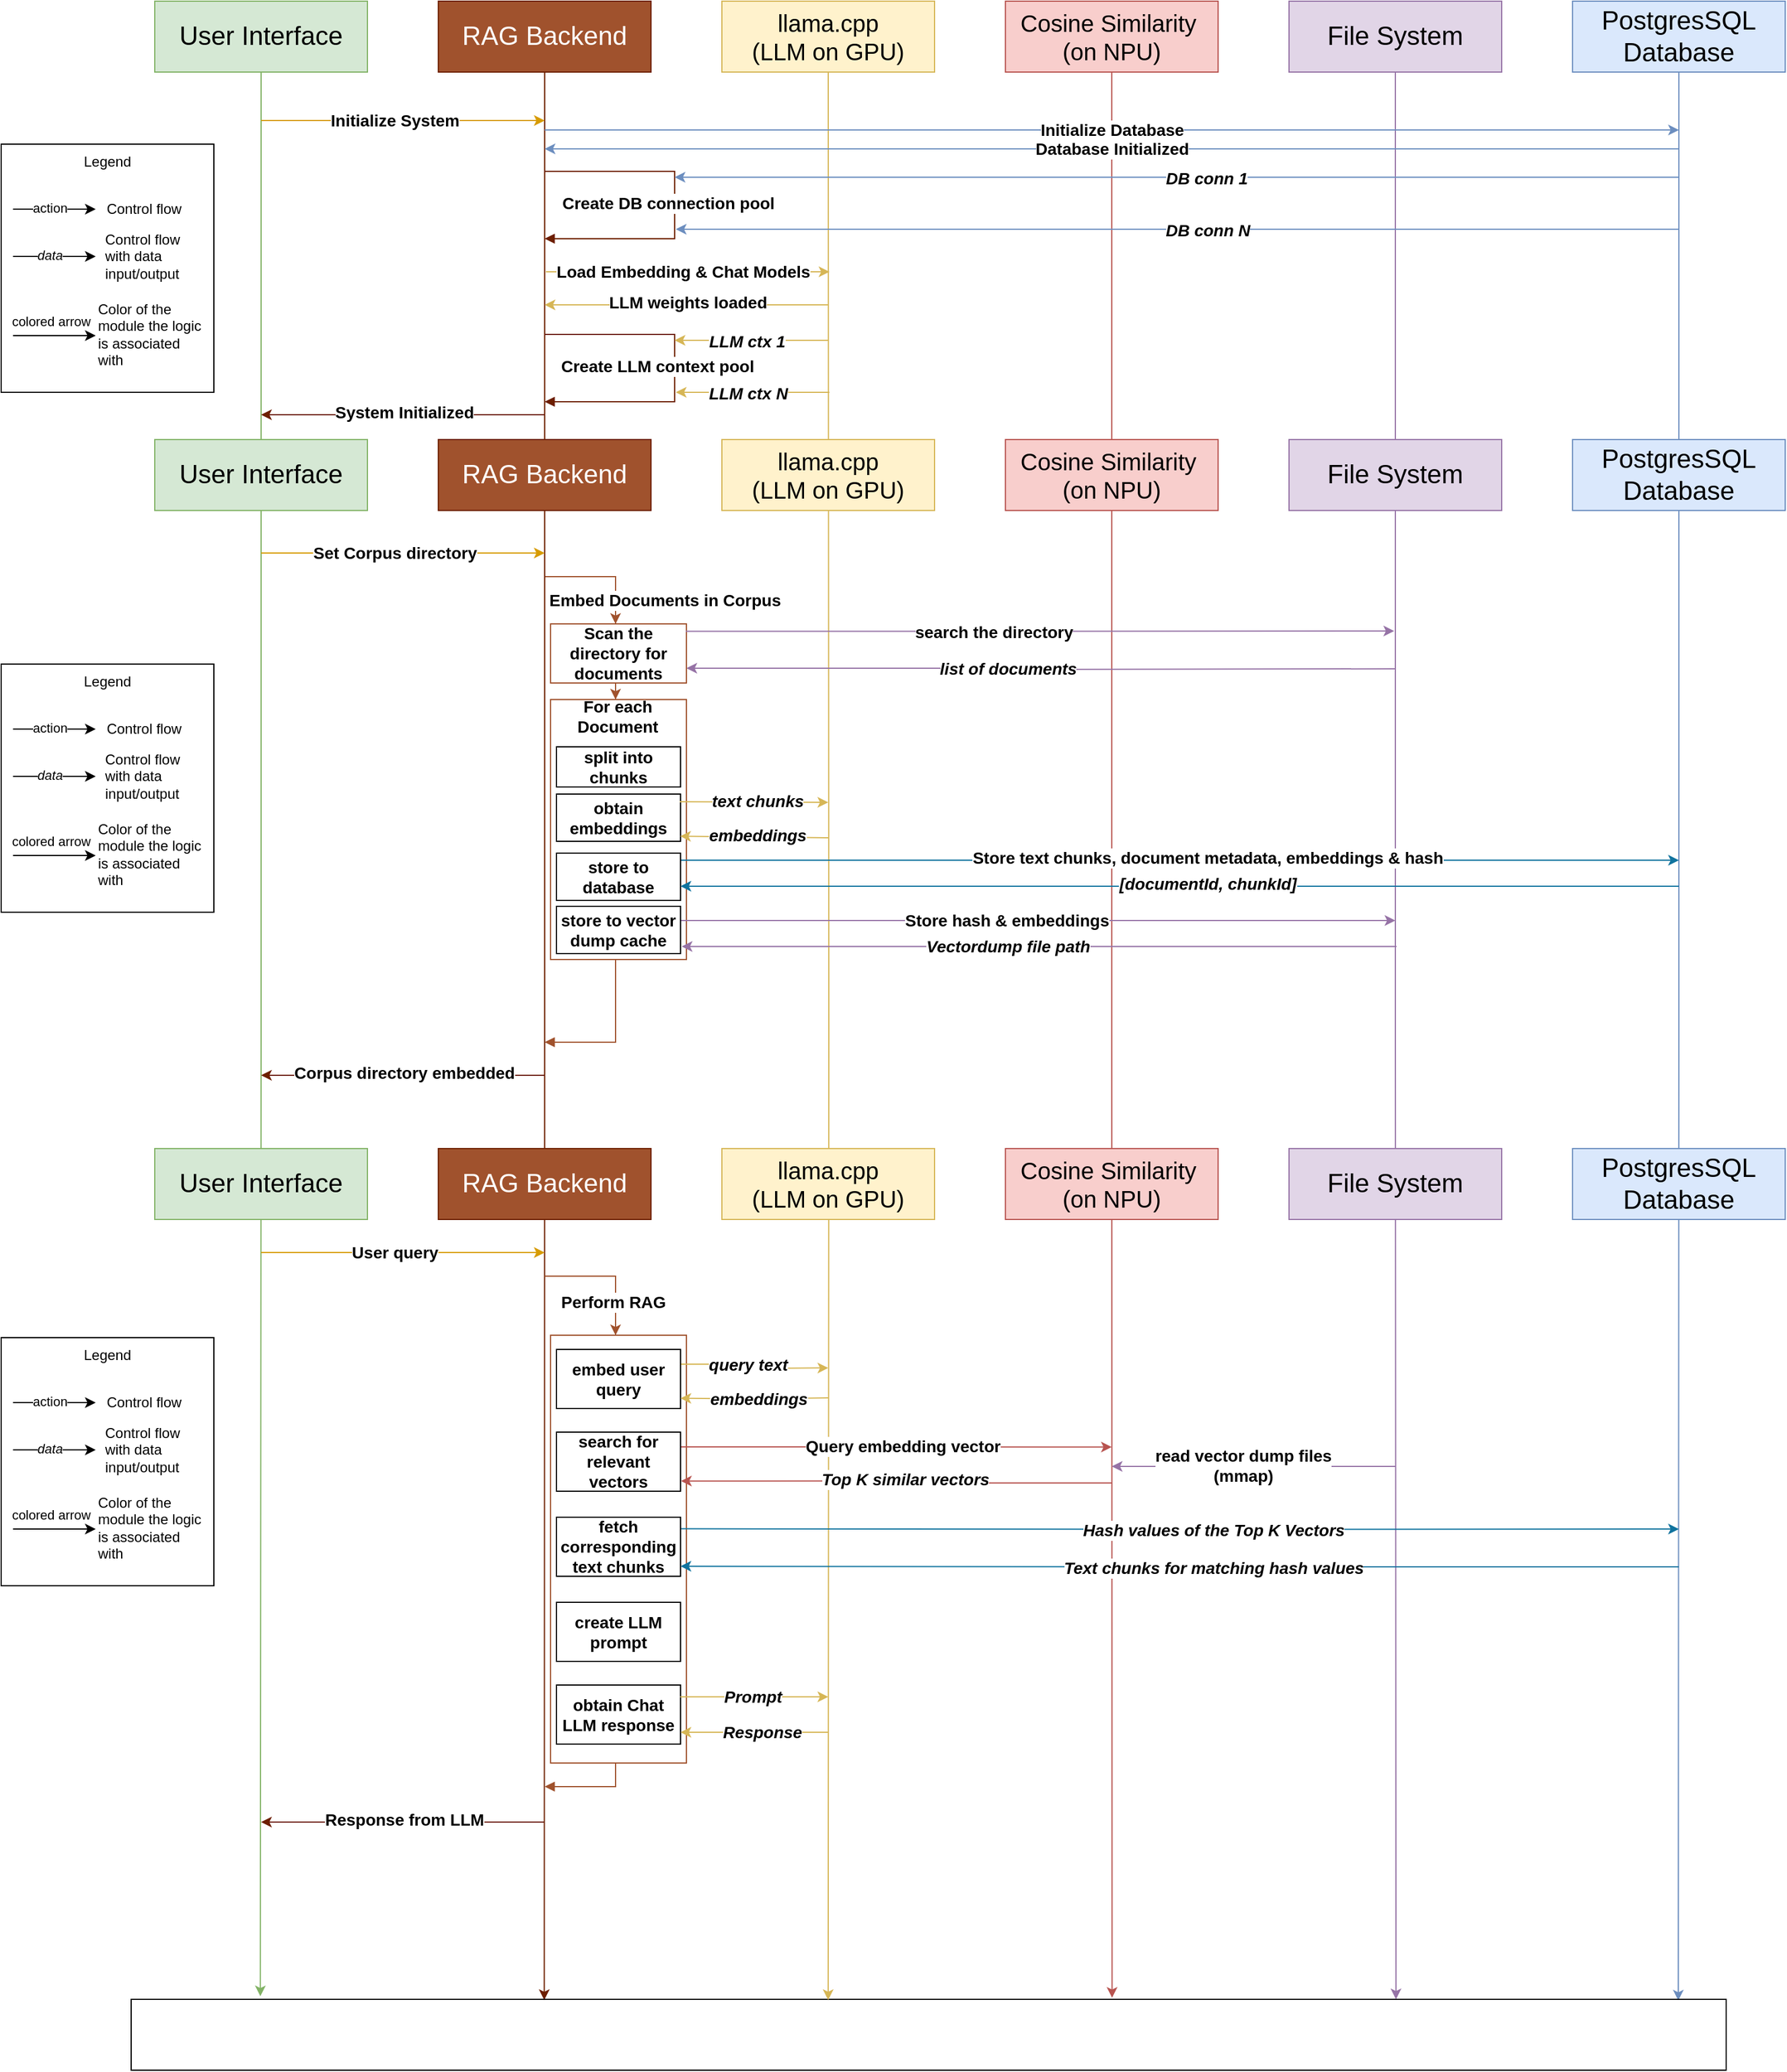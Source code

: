 <mxfile version="22.1.2" type="device">
  <diagram name="Page-1" id="5f0bae14-7c28-e335-631c-24af17079c00">
    <mxGraphModel dx="2054" dy="1549" grid="1" gridSize="10" guides="1" tooltips="1" connect="1" arrows="1" fold="1" page="1" pageScale="1" pageWidth="1100" pageHeight="850" background="none" math="0" shadow="0">
      <root>
        <mxCell id="0" />
        <mxCell id="1" parent="0" />
        <mxCell id="-BYuLkJd2z2CuZ6bA0mZ-89" value="" style="endArrow=classic;html=1;rounded=0;strokeColor=#A0522D;fontStyle=1;fontSize=14;" parent="1" edge="1">
          <mxGeometry width="50" height="50" relative="1" as="geometry">
            <mxPoint x="170" y="718" as="sourcePoint" />
            <mxPoint x="170" y="768" as="targetPoint" />
          </mxGeometry>
        </mxCell>
        <mxCell id="-BYuLkJd2z2CuZ6bA0mZ-88" value="" style="endArrow=classic;html=1;rounded=0;fillColor=#a0522d;strokeColor=#A0522D;fontStyle=1;fontSize=14;" parent="1" edge="1">
          <mxGeometry width="50" height="50" relative="1" as="geometry">
            <mxPoint x="170" y="126" as="sourcePoint" />
            <mxPoint x="170" y="166" as="targetPoint" />
          </mxGeometry>
        </mxCell>
        <mxCell id="-BYuLkJd2z2CuZ6bA0mZ-78" value="Embed Documents in Corpus" style="html=1;align=left;spacingLeft=2;endArrow=block;rounded=0;edgeStyle=orthogonalEdgeStyle;curved=0;rounded=0;fillColor=#a0522d;strokeColor=#A0522D;fontStyle=1;fontSize=14;" parent="1" edge="1">
          <mxGeometry x="-1" y="-20" relative="1" as="geometry">
            <mxPoint x="110" y="126" as="sourcePoint" />
            <Array as="points">
              <mxPoint x="170" y="126" />
              <mxPoint x="170" y="520" />
              <mxPoint x="110" y="520" />
            </Array>
            <mxPoint x="110" y="520" as="targetPoint" />
            <mxPoint as="offset" />
          </mxGeometry>
        </mxCell>
        <mxCell id="-BYuLkJd2z2CuZ6bA0mZ-58" value="" style="rounded=0;whiteSpace=wrap;html=1;strokeColor=#A0522D;fontStyle=1;fontSize=14;" parent="1" vertex="1">
          <mxGeometry x="115" y="230" width="115" height="220" as="geometry" />
        </mxCell>
        <mxCell id="-BYuLkJd2z2CuZ6bA0mZ-11" style="edgeStyle=orthogonalEdgeStyle;rounded=0;orthogonalLoop=1;jettySize=auto;html=1;exitX=0.5;exitY=1;exitDx=0;exitDy=0;entryX=0.081;entryY=-0.043;entryDx=0;entryDy=0;entryPerimeter=0;fillColor=#d5e8d4;strokeColor=#82b366;" parent="1" source="n4vaRY5eCSg-2q49SCnd-3" target="-BYuLkJd2z2CuZ6bA0mZ-17" edge="1">
          <mxGeometry relative="1" as="geometry">
            <mxPoint x="-130.333" y="350" as="targetPoint" />
          </mxGeometry>
        </mxCell>
        <mxCell id="n4vaRY5eCSg-2q49SCnd-3" value="&lt;font style=&quot;font-size: 22px;&quot;&gt;User Interface&lt;/font&gt;" style="rounded=0;whiteSpace=wrap;html=1;fillColor=#d5e8d4;strokeColor=#82b366;" parent="1" vertex="1">
          <mxGeometry x="-220" y="-361" width="180" height="60" as="geometry" />
        </mxCell>
        <mxCell id="-BYuLkJd2z2CuZ6bA0mZ-12" style="edgeStyle=orthogonalEdgeStyle;rounded=0;orthogonalLoop=1;jettySize=auto;html=1;exitX=0.5;exitY=1;exitDx=0;exitDy=0;entryX=0.259;entryY=0.01;entryDx=0;entryDy=0;entryPerimeter=0;fillColor=#a0522d;strokeColor=#6D1F00;" parent="1" source="n4vaRY5eCSg-2q49SCnd-4" target="-BYuLkJd2z2CuZ6bA0mZ-17" edge="1">
          <mxGeometry relative="1" as="geometry">
            <mxPoint x="109.667" y="330" as="targetPoint" />
          </mxGeometry>
        </mxCell>
        <mxCell id="n4vaRY5eCSg-2q49SCnd-4" value="&lt;font style=&quot;font-size: 22px;&quot;&gt;RAG Backend&lt;/font&gt;" style="rounded=0;whiteSpace=wrap;html=1;fillColor=#a0522d;strokeColor=#6D1F00;fontColor=#ffffff;" parent="1" vertex="1">
          <mxGeometry x="20" y="-361" width="180" height="60" as="geometry" />
        </mxCell>
        <mxCell id="-BYuLkJd2z2CuZ6bA0mZ-14" style="edgeStyle=orthogonalEdgeStyle;rounded=0;orthogonalLoop=1;jettySize=auto;html=1;exitX=0.5;exitY=1;exitDx=0;exitDy=0;fillColor=#f8cecc;strokeColor=#b85450;entryX=0.615;entryY=-0.022;entryDx=0;entryDy=0;entryPerimeter=0;" parent="1" source="n4vaRY5eCSg-2q49SCnd-17" target="-BYuLkJd2z2CuZ6bA0mZ-17" edge="1">
          <mxGeometry relative="1" as="geometry">
            <mxPoint x="590" y="470" as="targetPoint" />
          </mxGeometry>
        </mxCell>
        <mxCell id="n4vaRY5eCSg-2q49SCnd-17" value="&lt;div style=&quot;font-size: 20px;&quot;&gt;&lt;span style=&quot;background-color: initial;&quot;&gt;&lt;font style=&quot;font-size: 20px;&quot;&gt;Cosine Similarity&amp;nbsp;&lt;/font&gt;&lt;/span&gt;&lt;/div&gt;&lt;div style=&quot;font-size: 20px;&quot;&gt;&lt;span style=&quot;background-color: initial;&quot;&gt;&lt;font style=&quot;font-size: 20px;&quot;&gt;(on NPU)&lt;/font&gt;&lt;/span&gt;&lt;br&gt;&lt;/div&gt;" style="rounded=0;whiteSpace=wrap;html=1;container=0;fillColor=#f8cecc;strokeColor=#b85450;" parent="1" vertex="1">
          <mxGeometry x="500" y="-361" width="180" height="60" as="geometry" />
        </mxCell>
        <mxCell id="-BYuLkJd2z2CuZ6bA0mZ-16" style="edgeStyle=orthogonalEdgeStyle;rounded=0;orthogonalLoop=1;jettySize=auto;html=1;exitX=0.5;exitY=1;exitDx=0;exitDy=0;entryX=0.97;entryY=0.017;entryDx=0;entryDy=0;entryPerimeter=0;fillColor=#dae8fc;strokeColor=#6c8ebf;" parent="1" source="n4vaRY5eCSg-2q49SCnd-27" target="-BYuLkJd2z2CuZ6bA0mZ-17" edge="1">
          <mxGeometry relative="1" as="geometry">
            <mxPoint x="1069.667" y="430" as="targetPoint" />
          </mxGeometry>
        </mxCell>
        <mxCell id="n4vaRY5eCSg-2q49SCnd-27" value="&lt;div style=&quot;font-size: 22px;&quot;&gt;&lt;font style=&quot;font-size: 22px;&quot;&gt;PostgresSQL&lt;/font&gt;&lt;/div&gt;&lt;div style=&quot;font-size: 22px;&quot;&gt;&lt;font style=&quot;font-size: 22px;&quot;&gt;Database&lt;/font&gt;&lt;/div&gt;" style="rounded=0;whiteSpace=wrap;html=1;container=0;fillColor=#dae8fc;strokeColor=#6c8ebf;" parent="1" vertex="1">
          <mxGeometry x="980" y="-361" width="180" height="60" as="geometry" />
        </mxCell>
        <mxCell id="-BYuLkJd2z2CuZ6bA0mZ-15" style="edgeStyle=orthogonalEdgeStyle;rounded=0;orthogonalLoop=1;jettySize=auto;html=1;exitX=0.5;exitY=1;exitDx=0;exitDy=0;entryX=0.793;entryY=0;entryDx=0;entryDy=0;entryPerimeter=0;fillColor=#e1d5e7;strokeColor=#9673A6;" parent="1" source="n4vaRY5eCSg-2q49SCnd-30" target="-BYuLkJd2z2CuZ6bA0mZ-17" edge="1">
          <mxGeometry relative="1" as="geometry">
            <mxPoint x="830" y="410" as="targetPoint" />
          </mxGeometry>
        </mxCell>
        <mxCell id="n4vaRY5eCSg-2q49SCnd-30" value="&lt;font style=&quot;&quot;&gt;&lt;font style=&quot;font-size: 22px;&quot;&gt;File System&lt;/font&gt;&lt;br&gt;&lt;/font&gt;" style="rounded=0;whiteSpace=wrap;html=1;fillColor=#e1d5e7;strokeColor=#9673a6;" parent="1" vertex="1">
          <mxGeometry x="740" y="-361" width="180" height="60" as="geometry" />
        </mxCell>
        <mxCell id="-BYuLkJd2z2CuZ6bA0mZ-17" value="" style="rounded=0;whiteSpace=wrap;html=1;" parent="1" vertex="1">
          <mxGeometry x="-240" y="1330" width="1350" height="60" as="geometry" />
        </mxCell>
        <mxCell id="-BYuLkJd2z2CuZ6bA0mZ-13" style="edgeStyle=orthogonalEdgeStyle;rounded=0;orthogonalLoop=1;jettySize=auto;html=1;exitX=0.5;exitY=1;exitDx=0;exitDy=0;entryX=0.437;entryY=0.01;entryDx=0;entryDy=0;entryPerimeter=0;fillColor=#fff2cc;strokeColor=#d6b656;" parent="1" target="-BYuLkJd2z2CuZ6bA0mZ-17" edge="1">
          <mxGeometry relative="1" as="geometry">
            <mxPoint x="349.667" y="340" as="targetPoint" />
            <mxPoint x="350" y="-301" as="sourcePoint" />
          </mxGeometry>
        </mxCell>
        <mxCell id="-BYuLkJd2z2CuZ6bA0mZ-18" value="" style="endArrow=classic;html=1;rounded=0;fillColor=#ffe6cc;strokeColor=#d79b00;fontSize=14;fontStyle=1" parent="1" edge="1">
          <mxGeometry width="50" height="50" relative="1" as="geometry">
            <mxPoint x="-130" y="-260" as="sourcePoint" />
            <mxPoint x="110" y="-260" as="targetPoint" />
          </mxGeometry>
        </mxCell>
        <mxCell id="-BYuLkJd2z2CuZ6bA0mZ-19" value="Initialize System" style="edgeLabel;html=1;align=center;verticalAlign=middle;resizable=0;points=[];fontSize=14;fontStyle=1" parent="-BYuLkJd2z2CuZ6bA0mZ-18" vertex="1" connectable="0">
          <mxGeometry x="0.283" relative="1" as="geometry">
            <mxPoint x="-41" as="offset" />
          </mxGeometry>
        </mxCell>
        <mxCell id="-BYuLkJd2z2CuZ6bA0mZ-20" value="" style="endArrow=classic;html=1;rounded=0;fillColor=#dae8fc;strokeColor=#6c8ebf;fontSize=14;fontStyle=1" parent="1" edge="1">
          <mxGeometry width="50" height="50" relative="1" as="geometry">
            <mxPoint x="110" y="-252" as="sourcePoint" />
            <mxPoint x="1070" y="-252" as="targetPoint" />
          </mxGeometry>
        </mxCell>
        <mxCell id="-BYuLkJd2z2CuZ6bA0mZ-21" value="&lt;font style=&quot;font-size: 14px;&quot;&gt;Initialize Database&lt;/font&gt;" style="edgeLabel;html=1;align=center;verticalAlign=middle;resizable=0;points=[];fontColor=#000000;fontSize=14;fontStyle=1" parent="-BYuLkJd2z2CuZ6bA0mZ-20" vertex="1" connectable="0">
          <mxGeometry x="0.283" relative="1" as="geometry">
            <mxPoint x="-136" as="offset" />
          </mxGeometry>
        </mxCell>
        <mxCell id="-BYuLkJd2z2CuZ6bA0mZ-22" value="" style="endArrow=classic;html=1;rounded=0;fillColor=#fff2cc;strokeColor=#d6b656;fontSize=14;fontStyle=1" parent="1" edge="1">
          <mxGeometry width="50" height="50" relative="1" as="geometry">
            <mxPoint x="350" y="-104" as="sourcePoint" />
            <mxPoint x="110" y="-104" as="targetPoint" />
          </mxGeometry>
        </mxCell>
        <mxCell id="-BYuLkJd2z2CuZ6bA0mZ-23" value="LLM weights loaded" style="edgeLabel;html=1;align=center;verticalAlign=middle;resizable=0;points=[];fontSize=14;fontStyle=1" parent="-BYuLkJd2z2CuZ6bA0mZ-22" vertex="1" connectable="0">
          <mxGeometry x="-0.08" y="2" relative="1" as="geometry">
            <mxPoint x="-9" y="-4" as="offset" />
          </mxGeometry>
        </mxCell>
        <mxCell id="-BYuLkJd2z2CuZ6bA0mZ-24" value="" style="endArrow=classic;html=1;rounded=0;fillColor=#fff2cc;strokeColor=#d6b656;fontSize=14;fontStyle=1" parent="1" edge="1">
          <mxGeometry width="50" height="50" relative="1" as="geometry">
            <mxPoint x="111" y="-132" as="sourcePoint" />
            <mxPoint x="351" y="-132" as="targetPoint" />
          </mxGeometry>
        </mxCell>
        <mxCell id="-BYuLkJd2z2CuZ6bA0mZ-25" value="Load Embedding &amp;amp; Chat Models" style="edgeLabel;html=1;align=center;verticalAlign=middle;resizable=0;points=[];fontSize=14;fontStyle=1" parent="-BYuLkJd2z2CuZ6bA0mZ-24" vertex="1" connectable="0">
          <mxGeometry x="0.283" relative="1" as="geometry">
            <mxPoint x="-38" as="offset" />
          </mxGeometry>
        </mxCell>
        <mxCell id="-BYuLkJd2z2CuZ6bA0mZ-26" value="&lt;div style=&quot;font-size: 20px;&quot;&gt;&lt;div&gt;llama.cpp&lt;/div&gt;&lt;div&gt;(LLM on GPU)&lt;/div&gt;&lt;/div&gt;" style="rounded=0;whiteSpace=wrap;html=1;container=0;fillColor=#fff2cc;strokeColor=#d6b656;" parent="1" vertex="1">
          <mxGeometry x="260" y="-361" width="180" height="60" as="geometry" />
        </mxCell>
        <mxCell id="-BYuLkJd2z2CuZ6bA0mZ-31" value="" style="endArrow=classic;html=1;rounded=0;fillColor=#ffe6cc;strokeColor=#d79b00;fontStyle=1;fontSize=14;" parent="1" edge="1">
          <mxGeometry width="50" height="50" relative="1" as="geometry">
            <mxPoint x="-130" y="106" as="sourcePoint" />
            <mxPoint x="110" y="106" as="targetPoint" />
          </mxGeometry>
        </mxCell>
        <mxCell id="-BYuLkJd2z2CuZ6bA0mZ-32" value="Set Corpus directory" style="edgeLabel;html=1;align=center;verticalAlign=middle;resizable=0;points=[];fontStyle=1;fontSize=14;" parent="-BYuLkJd2z2CuZ6bA0mZ-31" vertex="1" connectable="0">
          <mxGeometry x="0.283" relative="1" as="geometry">
            <mxPoint x="-41" as="offset" />
          </mxGeometry>
        </mxCell>
        <mxCell id="-BYuLkJd2z2CuZ6bA0mZ-41" value="Create LLM context pool" style="html=1;align=left;spacingLeft=2;endArrow=block;rounded=0;edgeStyle=orthogonalEdgeStyle;curved=0;rounded=0;fontSize=14;fontStyle=1;fillColor=#a0522d;strokeColor=#6D1F00;" parent="1" edge="1">
          <mxGeometry x="-0.928" y="-27" relative="1" as="geometry">
            <mxPoint x="110" y="-79" as="sourcePoint" />
            <Array as="points">
              <mxPoint x="220" y="-79" />
              <mxPoint x="220" y="-22" />
            </Array>
            <mxPoint x="110" y="-22" as="targetPoint" />
            <mxPoint as="offset" />
          </mxGeometry>
        </mxCell>
        <mxCell id="-BYuLkJd2z2CuZ6bA0mZ-42" value="" style="endArrow=classic;html=1;rounded=0;fillColor=#a0522d;strokeColor=#6D1F00;fontSize=14;fontStyle=1" parent="1" edge="1">
          <mxGeometry width="50" height="50" relative="1" as="geometry">
            <mxPoint x="110" y="-11" as="sourcePoint" />
            <mxPoint x="-130" y="-11" as="targetPoint" />
          </mxGeometry>
        </mxCell>
        <mxCell id="-BYuLkJd2z2CuZ6bA0mZ-43" value="System Initialized" style="edgeLabel;html=1;align=center;verticalAlign=middle;resizable=0;points=[];fontSize=14;fontStyle=1" parent="-BYuLkJd2z2CuZ6bA0mZ-42" vertex="1" connectable="0">
          <mxGeometry x="-0.08" y="2" relative="1" as="geometry">
            <mxPoint x="-9" y="-4" as="offset" />
          </mxGeometry>
        </mxCell>
        <mxCell id="-BYuLkJd2z2CuZ6bA0mZ-65" style="edgeStyle=orthogonalEdgeStyle;rounded=0;orthogonalLoop=1;jettySize=auto;html=1;exitX=1;exitY=0.75;exitDx=0;exitDy=0;startArrow=classic;startFill=1;fillColor=#e1d5e7;strokeColor=#9673A6;endArrow=none;endFill=0;fontStyle=1;fontSize=14;" parent="1" source="-BYuLkJd2z2CuZ6bA0mZ-46" edge="1">
          <mxGeometry relative="1" as="geometry">
            <mxPoint x="830" y="204" as="targetPoint" />
          </mxGeometry>
        </mxCell>
        <mxCell id="-BYuLkJd2z2CuZ6bA0mZ-66" value="&lt;i&gt;list of documents&lt;/i&gt;" style="edgeLabel;html=1;align=center;verticalAlign=middle;resizable=0;points=[];fontStyle=1;fontSize=14;" parent="-BYuLkJd2z2CuZ6bA0mZ-65" vertex="1" connectable="0">
          <mxGeometry x="-0.096" relative="1" as="geometry">
            <mxPoint as="offset" />
          </mxGeometry>
        </mxCell>
        <mxCell id="-BYuLkJd2z2CuZ6bA0mZ-79" style="edgeStyle=orthogonalEdgeStyle;rounded=0;orthogonalLoop=1;jettySize=auto;html=1;fillColor=#a0522d;strokeColor=#A0522D;fontStyle=1;fontSize=14;entryX=0.477;entryY=-0.002;entryDx=0;entryDy=0;entryPerimeter=0;" parent="1" source="-BYuLkJd2z2CuZ6bA0mZ-46" target="-BYuLkJd2z2CuZ6bA0mZ-58" edge="1">
          <mxGeometry relative="1" as="geometry">
            <mxPoint x="170" y="240" as="targetPoint" />
            <Array as="points">
              <mxPoint x="170" y="230" />
              <mxPoint x="170" y="230" />
            </Array>
          </mxGeometry>
        </mxCell>
        <mxCell id="-BYuLkJd2z2CuZ6bA0mZ-46" value="Scan the directory for documents" style="rounded=0;whiteSpace=wrap;html=1;strokeColor=#A0522D;fontStyle=1;fontSize=14;" parent="1" vertex="1">
          <mxGeometry x="115" y="166" width="115" height="50" as="geometry" />
        </mxCell>
        <mxCell id="-BYuLkJd2z2CuZ6bA0mZ-52" value="For each &lt;br&gt;Document" style="text;html=1;strokeColor=none;fillColor=none;align=center;verticalAlign=middle;whiteSpace=wrap;rounded=0;fontStyle=1;fontSize=14;" parent="1" vertex="1">
          <mxGeometry x="117" y="234" width="110" height="20" as="geometry" />
        </mxCell>
        <mxCell id="-BYuLkJd2z2CuZ6bA0mZ-53" value="split into chunks" style="rounded=0;whiteSpace=wrap;html=1;fontStyle=1;fontSize=14;" parent="1" vertex="1">
          <mxGeometry x="120" y="270" width="105" height="34" as="geometry" />
        </mxCell>
        <mxCell id="-BYuLkJd2z2CuZ6bA0mZ-54" value="obtain embeddings" style="rounded=0;whiteSpace=wrap;html=1;fontStyle=1;fontSize=14;" parent="1" vertex="1">
          <mxGeometry x="120" y="310" width="105" height="40" as="geometry" />
        </mxCell>
        <mxCell id="-BYuLkJd2z2CuZ6bA0mZ-55" value="" style="endArrow=classic;html=1;rounded=0;fillColor=#fff2cc;strokeColor=#d6b656;exitX=0.994;exitY=0.164;exitDx=0;exitDy=0;exitPerimeter=0;fontStyle=1;fontSize=14;" parent="1" source="-BYuLkJd2z2CuZ6bA0mZ-54" edge="1">
          <mxGeometry width="50" height="50" relative="1" as="geometry">
            <mxPoint x="267.5" y="343.24" as="sourcePoint" />
            <mxPoint x="350" y="317" as="targetPoint" />
          </mxGeometry>
        </mxCell>
        <mxCell id="-BYuLkJd2z2CuZ6bA0mZ-71" value="&lt;font style=&quot;font-size: 14px;&quot;&gt;text chunks&lt;/font&gt;" style="edgeLabel;html=1;align=center;verticalAlign=middle;resizable=0;points=[];fontStyle=3;fontSize=14;" parent="-BYuLkJd2z2CuZ6bA0mZ-55" vertex="1" connectable="0">
          <mxGeometry x="-0.181" y="1" relative="1" as="geometry">
            <mxPoint x="14" as="offset" />
          </mxGeometry>
        </mxCell>
        <mxCell id="-BYuLkJd2z2CuZ6bA0mZ-61" style="edgeStyle=orthogonalEdgeStyle;rounded=0;orthogonalLoop=1;jettySize=auto;html=1;exitX=1;exitY=0.5;exitDx=0;exitDy=0;fillColor=#b1ddf0;strokeColor=#10739e;fontStyle=1;fontSize=14;" parent="1" edge="1">
          <mxGeometry relative="1" as="geometry">
            <mxPoint x="1070" y="366" as="targetPoint" />
            <mxPoint x="225" y="366" as="sourcePoint" />
          </mxGeometry>
        </mxCell>
        <mxCell id="-BYuLkJd2z2CuZ6bA0mZ-62" value="Store text chunks, document metadata, embeddings &amp;amp; hash" style="edgeLabel;html=1;align=center;verticalAlign=middle;resizable=0;points=[];fontStyle=1;fontSize=14;" parent="-BYuLkJd2z2CuZ6bA0mZ-61" vertex="1" connectable="0">
          <mxGeometry x="0.021" y="1" relative="1" as="geometry">
            <mxPoint x="14" y="-1" as="offset" />
          </mxGeometry>
        </mxCell>
        <mxCell id="-BYuLkJd2z2CuZ6bA0mZ-57" value="store to database" style="rounded=0;whiteSpace=wrap;html=1;fontStyle=1;fontSize=14;" parent="1" vertex="1">
          <mxGeometry x="120" y="360" width="105" height="40" as="geometry" />
        </mxCell>
        <mxCell id="-BYuLkJd2z2CuZ6bA0mZ-64" style="edgeStyle=orthogonalEdgeStyle;rounded=0;orthogonalLoop=1;jettySize=auto;html=1;exitX=1;exitY=0.5;exitDx=0;exitDy=0;fillColor=#d0cee2;strokeColor=#9673A6;fontStyle=1;fontSize=14;" parent="1" edge="1">
          <mxGeometry relative="1" as="geometry">
            <mxPoint x="830" y="417" as="targetPoint" />
            <mxPoint x="225" y="417" as="sourcePoint" />
          </mxGeometry>
        </mxCell>
        <mxCell id="-BYuLkJd2z2CuZ6bA0mZ-69" value="Store hash &amp;amp; embeddings" style="edgeLabel;html=1;align=center;verticalAlign=middle;resizable=0;points=[];fontStyle=1;fontSize=14;" parent="-BYuLkJd2z2CuZ6bA0mZ-64" vertex="1" connectable="0">
          <mxGeometry x="-0.169" y="2" relative="1" as="geometry">
            <mxPoint x="24" y="2" as="offset" />
          </mxGeometry>
        </mxCell>
        <mxCell id="-BYuLkJd2z2CuZ6bA0mZ-63" value="store to vector dump cache" style="rounded=0;whiteSpace=wrap;html=1;fontStyle=1;fontSize=14;" parent="1" vertex="1">
          <mxGeometry x="120" y="405" width="105" height="40" as="geometry" />
        </mxCell>
        <mxCell id="-BYuLkJd2z2CuZ6bA0mZ-67" style="edgeStyle=orthogonalEdgeStyle;rounded=0;orthogonalLoop=1;jettySize=auto;html=1;exitX=0.995;exitY=0.125;exitDx=0;exitDy=0;startArrow=none;startFill=0;fillColor=#e1d5e7;strokeColor=#9673A6;exitPerimeter=0;fontStyle=1;fontSize=14;" parent="1" source="-BYuLkJd2z2CuZ6bA0mZ-46" edge="1">
          <mxGeometry relative="1" as="geometry">
            <mxPoint x="829" y="172" as="targetPoint" />
            <mxPoint x="239" y="168" as="sourcePoint" />
          </mxGeometry>
        </mxCell>
        <mxCell id="-BYuLkJd2z2CuZ6bA0mZ-68" value="search the directory" style="edgeLabel;html=1;align=center;verticalAlign=middle;resizable=0;points=[];fontStyle=1;fontSize=14;" parent="-BYuLkJd2z2CuZ6bA0mZ-67" vertex="1" connectable="0">
          <mxGeometry x="-0.096" relative="1" as="geometry">
            <mxPoint x="-11" as="offset" />
          </mxGeometry>
        </mxCell>
        <mxCell id="-BYuLkJd2z2CuZ6bA0mZ-70" value="" style="endArrow=none;html=1;rounded=0;fillColor=#fff2cc;strokeColor=#d6b656;exitX=0.997;exitY=0.892;exitDx=0;exitDy=0;exitPerimeter=0;endFill=0;startArrow=classic;startFill=1;fontStyle=1;fontSize=14;" parent="1" source="-BYuLkJd2z2CuZ6bA0mZ-54" edge="1">
          <mxGeometry width="50" height="50" relative="1" as="geometry">
            <mxPoint x="225" y="323.71" as="sourcePoint" />
            <mxPoint x="350" y="347" as="targetPoint" />
          </mxGeometry>
        </mxCell>
        <mxCell id="-BYuLkJd2z2CuZ6bA0mZ-72" value="&lt;font style=&quot;font-size: 14px;&quot;&gt;embeddings&lt;/font&gt;" style="edgeLabel;html=1;align=center;verticalAlign=middle;resizable=0;points=[];fontStyle=3;fontSize=14;" parent="-BYuLkJd2z2CuZ6bA0mZ-70" vertex="1" connectable="0">
          <mxGeometry x="0.074" y="-2" relative="1" as="geometry">
            <mxPoint x="-2" y="-4" as="offset" />
          </mxGeometry>
        </mxCell>
        <mxCell id="-BYuLkJd2z2CuZ6bA0mZ-73" value="" style="endArrow=classic;html=1;rounded=0;fillColor=#fff2cc;strokeColor=#d6b656;fontSize=14;fontStyle=1" parent="1" edge="1">
          <mxGeometry width="50" height="50" relative="1" as="geometry">
            <mxPoint x="350" y="-74" as="sourcePoint" />
            <mxPoint x="220" y="-74" as="targetPoint" />
          </mxGeometry>
        </mxCell>
        <mxCell id="-BYuLkJd2z2CuZ6bA0mZ-74" value="&lt;i&gt;LLM ctx 1&lt;/i&gt;" style="edgeLabel;html=1;align=center;verticalAlign=middle;resizable=0;points=[];fontSize=14;fontStyle=1" parent="-BYuLkJd2z2CuZ6bA0mZ-73" vertex="1" connectable="0">
          <mxGeometry x="-0.08" y="2" relative="1" as="geometry">
            <mxPoint x="-9" y="-1" as="offset" />
          </mxGeometry>
        </mxCell>
        <mxCell id="-BYuLkJd2z2CuZ6bA0mZ-75" value="" style="endArrow=classic;html=1;rounded=0;fillColor=#fff2cc;strokeColor=#d6b656;fontSize=14;fontStyle=1" parent="1" edge="1">
          <mxGeometry width="50" height="50" relative="1" as="geometry">
            <mxPoint x="351" y="-30" as="sourcePoint" />
            <mxPoint x="221" y="-30" as="targetPoint" />
          </mxGeometry>
        </mxCell>
        <mxCell id="-BYuLkJd2z2CuZ6bA0mZ-76" value="&lt;i&gt;LLM ctx N&lt;/i&gt;" style="edgeLabel;html=1;align=center;verticalAlign=middle;resizable=0;points=[];fontSize=14;fontStyle=1" parent="-BYuLkJd2z2CuZ6bA0mZ-75" vertex="1" connectable="0">
          <mxGeometry x="-0.08" y="2" relative="1" as="geometry">
            <mxPoint x="-9" y="-1" as="offset" />
          </mxGeometry>
        </mxCell>
        <mxCell id="-BYuLkJd2z2CuZ6bA0mZ-81" value="" style="endArrow=classic;html=1;rounded=0;fillColor=#ffe6cc;strokeColor=#d79b00;fontStyle=1;fontSize=14;" parent="1" edge="1">
          <mxGeometry width="50" height="50" relative="1" as="geometry">
            <mxPoint x="-130" y="698" as="sourcePoint" />
            <mxPoint x="110" y="698" as="targetPoint" />
          </mxGeometry>
        </mxCell>
        <mxCell id="-BYuLkJd2z2CuZ6bA0mZ-82" value="User query" style="edgeLabel;html=1;align=center;verticalAlign=middle;resizable=0;points=[];fontStyle=1;fontSize=14;" parent="-BYuLkJd2z2CuZ6bA0mZ-81" vertex="1" connectable="0">
          <mxGeometry x="0.283" relative="1" as="geometry">
            <mxPoint x="-41" as="offset" />
          </mxGeometry>
        </mxCell>
        <mxCell id="-BYuLkJd2z2CuZ6bA0mZ-83" value="" style="endArrow=classic;html=1;rounded=0;fillColor=#a0522d;strokeColor=#6D1F00;fontStyle=1;fontSize=14;" parent="1" edge="1">
          <mxGeometry width="50" height="50" relative="1" as="geometry">
            <mxPoint x="110" y="548" as="sourcePoint" />
            <mxPoint x="-130" y="548" as="targetPoint" />
          </mxGeometry>
        </mxCell>
        <mxCell id="-BYuLkJd2z2CuZ6bA0mZ-84" value="Corpus directory embedded" style="edgeLabel;html=1;align=center;verticalAlign=middle;resizable=0;points=[];fontStyle=1;fontSize=14;" parent="-BYuLkJd2z2CuZ6bA0mZ-83" vertex="1" connectable="0">
          <mxGeometry x="-0.08" y="2" relative="1" as="geometry">
            <mxPoint x="-9" y="-4" as="offset" />
          </mxGeometry>
        </mxCell>
        <mxCell id="-BYuLkJd2z2CuZ6bA0mZ-86" value="&lt;font style=&quot;font-size: 14px;&quot;&gt;Perform RAG&lt;/font&gt;" style="html=1;align=left;spacingLeft=2;endArrow=block;rounded=0;edgeStyle=orthogonalEdgeStyle;curved=0;rounded=0;strokeColor=#A0522D;fontStyle=1;fontSize=14;" parent="1" edge="1">
          <mxGeometry x="-0.964" y="-22" relative="1" as="geometry">
            <mxPoint x="110" y="718" as="sourcePoint" />
            <Array as="points">
              <mxPoint x="170" y="718" />
              <mxPoint x="170" y="1150" />
              <mxPoint x="110" y="1150" />
            </Array>
            <mxPoint x="110" y="1150" as="targetPoint" />
            <mxPoint as="offset" />
          </mxGeometry>
        </mxCell>
        <mxCell id="-BYuLkJd2z2CuZ6bA0mZ-87" value="" style="rounded=0;whiteSpace=wrap;html=1;strokeColor=#A0522D;fontStyle=1;fontSize=14;" parent="1" vertex="1">
          <mxGeometry x="115" y="768" width="115" height="362" as="geometry" />
        </mxCell>
        <mxCell id="-BYuLkJd2z2CuZ6bA0mZ-99" style="edgeStyle=orthogonalEdgeStyle;rounded=0;orthogonalLoop=1;jettySize=auto;html=1;exitX=1;exitY=0.25;exitDx=0;exitDy=0;fillColor=#fff2cc;strokeColor=#d6b656;fontStyle=1;fontSize=14;" parent="1" source="-BYuLkJd2z2CuZ6bA0mZ-90" edge="1">
          <mxGeometry relative="1" as="geometry">
            <mxPoint x="350" y="795.636" as="targetPoint" />
          </mxGeometry>
        </mxCell>
        <mxCell id="-BYuLkJd2z2CuZ6bA0mZ-100" value="&lt;i style=&quot;font-size: 14px;&quot;&gt;&lt;font style=&quot;font-size: 14px;&quot;&gt;query text&lt;/font&gt;&lt;/i&gt;" style="edgeLabel;html=1;align=center;verticalAlign=middle;resizable=0;points=[];fontStyle=1;fontSize=14;" parent="-BYuLkJd2z2CuZ6bA0mZ-99" vertex="1" connectable="0">
          <mxGeometry x="-0.324" relative="1" as="geometry">
            <mxPoint x="13" as="offset" />
          </mxGeometry>
        </mxCell>
        <mxCell id="-BYuLkJd2z2CuZ6bA0mZ-90" value="&lt;font style=&quot;font-size: 14px;&quot;&gt;embed user query&lt;/font&gt;" style="rounded=0;whiteSpace=wrap;html=1;fontStyle=1;fontSize=14;" parent="1" vertex="1">
          <mxGeometry x="120" y="780" width="105" height="50" as="geometry" />
        </mxCell>
        <mxCell id="-BYuLkJd2z2CuZ6bA0mZ-148" style="edgeStyle=orthogonalEdgeStyle;rounded=0;orthogonalLoop=1;jettySize=auto;html=1;exitX=1;exitY=0.25;exitDx=0;exitDy=0;strokeColor=#B85450;fontSize=14;fontStyle=1" parent="1" source="-BYuLkJd2z2CuZ6bA0mZ-91" edge="1">
          <mxGeometry relative="1" as="geometry">
            <mxPoint x="590" y="862.615" as="targetPoint" />
          </mxGeometry>
        </mxCell>
        <mxCell id="-BYuLkJd2z2CuZ6bA0mZ-149" value="&lt;font style=&quot;font-size: 14px;&quot;&gt;Query embedding vector&lt;/font&gt;" style="edgeLabel;html=1;align=center;verticalAlign=middle;resizable=0;points=[];fontSize=14;fontStyle=1" parent="-BYuLkJd2z2CuZ6bA0mZ-148" vertex="1" connectable="0">
          <mxGeometry x="0.03" y="1" relative="1" as="geometry">
            <mxPoint as="offset" />
          </mxGeometry>
        </mxCell>
        <mxCell id="-BYuLkJd2z2CuZ6bA0mZ-91" value="&lt;font style=&quot;font-size: 14px;&quot;&gt;search for relevant vectors&lt;/font&gt;" style="rounded=0;whiteSpace=wrap;html=1;fontStyle=1;fontSize=14;" parent="1" vertex="1">
          <mxGeometry x="120" y="850" width="105" height="50" as="geometry" />
        </mxCell>
        <mxCell id="-BYuLkJd2z2CuZ6bA0mZ-110" style="edgeStyle=orthogonalEdgeStyle;rounded=0;orthogonalLoop=1;jettySize=auto;html=1;fillColor=#b1ddf0;strokeColor=#10739e;fontStyle=1;exitX=0.995;exitY=0.115;exitDx=0;exitDy=0;exitPerimeter=0;fontSize=14;" parent="1" edge="1">
          <mxGeometry relative="1" as="geometry">
            <mxPoint x="1070" y="932" as="targetPoint" />
            <mxPoint x="224.475" y="931.75" as="sourcePoint" />
          </mxGeometry>
        </mxCell>
        <mxCell id="-BYuLkJd2z2CuZ6bA0mZ-111" value="&lt;i style=&quot;font-size: 14px;&quot;&gt;Hash values of the Top K Vectors&lt;/i&gt;" style="edgeLabel;html=1;align=center;verticalAlign=middle;resizable=0;points=[];fontStyle=1;fontSize=14;" parent="-BYuLkJd2z2CuZ6bA0mZ-110" vertex="1" connectable="0">
          <mxGeometry x="0.067" relative="1" as="geometry">
            <mxPoint as="offset" />
          </mxGeometry>
        </mxCell>
        <mxCell id="-BYuLkJd2z2CuZ6bA0mZ-92" value="&lt;font style=&quot;font-size: 14px;&quot;&gt;fetch corresponding &lt;br style=&quot;font-size: 14px;&quot;&gt;text chunks&lt;/font&gt;" style="rounded=0;whiteSpace=wrap;html=1;fontStyle=1;fontSize=14;" parent="1" vertex="1">
          <mxGeometry x="120" y="922" width="105" height="50" as="geometry" />
        </mxCell>
        <mxCell id="-BYuLkJd2z2CuZ6bA0mZ-93" value="&lt;font style=&quot;font-size: 14px;&quot;&gt;create LLM prompt&lt;/font&gt;" style="rounded=0;whiteSpace=wrap;html=1;fontStyle=1;fontSize=14;" parent="1" vertex="1">
          <mxGeometry x="120" y="994" width="105" height="50" as="geometry" />
        </mxCell>
        <mxCell id="-BYuLkJd2z2CuZ6bA0mZ-94" value="&lt;span style=&quot;font-size: 14px;&quot;&gt;obtain Chat LLM response&lt;/span&gt;" style="rounded=0;whiteSpace=wrap;html=1;fontStyle=1;fontSize=14;" parent="1" vertex="1">
          <mxGeometry x="120" y="1064" width="105" height="50" as="geometry" />
        </mxCell>
        <mxCell id="-BYuLkJd2z2CuZ6bA0mZ-101" style="edgeStyle=orthogonalEdgeStyle;rounded=0;orthogonalLoop=1;jettySize=auto;html=1;exitX=1;exitY=0.25;exitDx=0;exitDy=0;startArrow=classic;startFill=1;endArrow=none;endFill=0;fillColor=#e3c800;strokeColor=#D6B656;fontStyle=1;fontSize=14;" parent="1" edge="1">
          <mxGeometry relative="1" as="geometry">
            <mxPoint x="350" y="820.996" as="targetPoint" />
            <mxPoint x="225" y="821.36" as="sourcePoint" />
          </mxGeometry>
        </mxCell>
        <mxCell id="-BYuLkJd2z2CuZ6bA0mZ-102" value="&lt;i style=&quot;font-size: 14px;&quot;&gt;&lt;font style=&quot;font-size: 14px;&quot;&gt;embeddings&lt;/font&gt;&lt;/i&gt;" style="edgeLabel;html=1;align=center;verticalAlign=middle;resizable=0;points=[];fontStyle=1;fontSize=14;" parent="-BYuLkJd2z2CuZ6bA0mZ-101" vertex="1" connectable="0">
          <mxGeometry x="-0.324" relative="1" as="geometry">
            <mxPoint x="23" as="offset" />
          </mxGeometry>
        </mxCell>
        <mxCell id="-BYuLkJd2z2CuZ6bA0mZ-108" style="edgeStyle=orthogonalEdgeStyle;rounded=0;orthogonalLoop=1;jettySize=auto;html=1;exitX=1.004;exitY=0.611;exitDx=0;exitDy=0;endArrow=none;endFill=0;startArrow=classic;startFill=1;exitPerimeter=0;fillColor=#fad7ac;strokeColor=#B85450;fontStyle=1;fontSize=14;" parent="1" edge="1">
          <mxGeometry relative="1" as="geometry">
            <mxPoint x="590" y="893" as="targetPoint" />
            <mxPoint x="225.42" y="891.33" as="sourcePoint" />
            <Array as="points">
              <mxPoint x="413" y="891" />
              <mxPoint x="413" y="893" />
            </Array>
          </mxGeometry>
        </mxCell>
        <mxCell id="-BYuLkJd2z2CuZ6bA0mZ-109" value="&lt;i style=&quot;font-size: 14px;&quot;&gt;Top K similar vectors&lt;/i&gt;" style="edgeLabel;html=1;align=center;verticalAlign=middle;resizable=0;points=[];fontStyle=1;fontSize=14;" parent="-BYuLkJd2z2CuZ6bA0mZ-108" vertex="1" connectable="0">
          <mxGeometry x="0.045" y="3" relative="1" as="geometry">
            <mxPoint as="offset" />
          </mxGeometry>
        </mxCell>
        <mxCell id="-BYuLkJd2z2CuZ6bA0mZ-112" style="edgeStyle=orthogonalEdgeStyle;rounded=0;orthogonalLoop=1;jettySize=auto;html=1;exitX=1;exitY=0.75;exitDx=0;exitDy=0;startArrow=classic;startFill=1;endArrow=none;endFill=0;fillColor=#b1ddf0;strokeColor=#10739e;fontStyle=1;fontSize=14;" parent="1" edge="1">
          <mxGeometry relative="1" as="geometry">
            <mxPoint x="1070" y="964" as="targetPoint" />
            <mxPoint x="225" y="963.5" as="sourcePoint" />
          </mxGeometry>
        </mxCell>
        <mxCell id="-BYuLkJd2z2CuZ6bA0mZ-113" value="&lt;i style=&quot;font-size: 14px;&quot;&gt;Text chunks for matching hash values&lt;/i&gt;" style="edgeLabel;html=1;align=center;verticalAlign=middle;resizable=0;points=[];fontStyle=1;fontSize=14;" parent="-BYuLkJd2z2CuZ6bA0mZ-112" vertex="1" connectable="0">
          <mxGeometry x="0.067" relative="1" as="geometry">
            <mxPoint as="offset" />
          </mxGeometry>
        </mxCell>
        <mxCell id="-BYuLkJd2z2CuZ6bA0mZ-118" value="&lt;font style=&quot;font-size: 22px;&quot;&gt;User Interface&lt;/font&gt;" style="rounded=0;whiteSpace=wrap;html=1;fillColor=#d5e8d4;strokeColor=#82b366;" parent="1" vertex="1">
          <mxGeometry x="-220" y="10" width="180" height="60" as="geometry" />
        </mxCell>
        <mxCell id="-BYuLkJd2z2CuZ6bA0mZ-119" value="&lt;font style=&quot;font-size: 22px;&quot;&gt;RAG Backend&lt;/font&gt;" style="rounded=0;whiteSpace=wrap;html=1;fillColor=#a0522d;strokeColor=#6D1F00;fontColor=#ffffff;" parent="1" vertex="1">
          <mxGeometry x="20" y="10" width="180" height="60" as="geometry" />
        </mxCell>
        <mxCell id="-BYuLkJd2z2CuZ6bA0mZ-120" value="&lt;div style=&quot;font-size: 20px;&quot;&gt;&lt;span style=&quot;background-color: initial;&quot;&gt;&lt;font style=&quot;font-size: 20px;&quot;&gt;Cosine Similarity&amp;nbsp;&lt;/font&gt;&lt;/span&gt;&lt;/div&gt;&lt;div style=&quot;font-size: 20px;&quot;&gt;&lt;span style=&quot;background-color: initial;&quot;&gt;&lt;font style=&quot;font-size: 20px;&quot;&gt;(on NPU)&lt;/font&gt;&lt;/span&gt;&lt;br&gt;&lt;/div&gt;" style="rounded=0;whiteSpace=wrap;html=1;container=0;fillColor=#f8cecc;strokeColor=#b85450;" parent="1" vertex="1">
          <mxGeometry x="500" y="10" width="180" height="60" as="geometry" />
        </mxCell>
        <mxCell id="-BYuLkJd2z2CuZ6bA0mZ-121" value="&lt;div style=&quot;font-size: 22px;&quot;&gt;&lt;font style=&quot;font-size: 22px;&quot;&gt;PostgresSQL&lt;/font&gt;&lt;/div&gt;&lt;div style=&quot;font-size: 22px;&quot;&gt;&lt;font style=&quot;font-size: 22px;&quot;&gt;Database&lt;/font&gt;&lt;/div&gt;" style="rounded=0;whiteSpace=wrap;html=1;container=0;fillColor=#dae8fc;strokeColor=#6c8ebf;" parent="1" vertex="1">
          <mxGeometry x="980" y="10" width="180" height="60" as="geometry" />
        </mxCell>
        <mxCell id="-BYuLkJd2z2CuZ6bA0mZ-122" value="&lt;font style=&quot;&quot;&gt;&lt;font style=&quot;font-size: 22px;&quot;&gt;File System&lt;/font&gt;&lt;br&gt;&lt;/font&gt;" style="rounded=0;whiteSpace=wrap;html=1;fillColor=#e1d5e7;strokeColor=#9673a6;" parent="1" vertex="1">
          <mxGeometry x="740" y="10" width="180" height="60" as="geometry" />
        </mxCell>
        <mxCell id="-BYuLkJd2z2CuZ6bA0mZ-123" value="&lt;div style=&quot;font-size: 20px;&quot;&gt;&lt;div&gt;llama.cpp&lt;/div&gt;&lt;div&gt;(LLM on GPU)&lt;/div&gt;&lt;/div&gt;" style="rounded=0;whiteSpace=wrap;html=1;container=0;fillColor=#fff2cc;strokeColor=#d6b656;" parent="1" vertex="1">
          <mxGeometry x="260" y="10" width="180" height="60" as="geometry" />
        </mxCell>
        <mxCell id="-BYuLkJd2z2CuZ6bA0mZ-124" value="&lt;font style=&quot;font-size: 22px;&quot;&gt;User Interface&lt;/font&gt;" style="rounded=0;whiteSpace=wrap;html=1;fillColor=#d5e8d4;strokeColor=#82b366;" parent="1" vertex="1">
          <mxGeometry x="-220" y="610" width="180" height="60" as="geometry" />
        </mxCell>
        <mxCell id="-BYuLkJd2z2CuZ6bA0mZ-125" value="&lt;font style=&quot;font-size: 22px;&quot;&gt;RAG Backend&lt;/font&gt;" style="rounded=0;whiteSpace=wrap;html=1;fillColor=#a0522d;strokeColor=#6D1F00;fontColor=#ffffff;" parent="1" vertex="1">
          <mxGeometry x="20" y="610" width="180" height="60" as="geometry" />
        </mxCell>
        <mxCell id="-BYuLkJd2z2CuZ6bA0mZ-126" value="&lt;div style=&quot;font-size: 20px;&quot;&gt;&lt;span style=&quot;background-color: initial;&quot;&gt;&lt;font style=&quot;font-size: 20px;&quot;&gt;Cosine Similarity&amp;nbsp;&lt;/font&gt;&lt;/span&gt;&lt;/div&gt;&lt;div style=&quot;font-size: 20px;&quot;&gt;&lt;span style=&quot;background-color: initial;&quot;&gt;&lt;font style=&quot;font-size: 20px;&quot;&gt;(on NPU)&lt;/font&gt;&lt;/span&gt;&lt;br&gt;&lt;/div&gt;" style="rounded=0;whiteSpace=wrap;html=1;container=0;fillColor=#F8CECC;strokeColor=#b85450;" parent="1" vertex="1">
          <mxGeometry x="500" y="610" width="180" height="60" as="geometry" />
        </mxCell>
        <mxCell id="-BYuLkJd2z2CuZ6bA0mZ-127" value="&lt;div style=&quot;font-size: 22px;&quot;&gt;&lt;font style=&quot;font-size: 22px;&quot;&gt;PostgresSQL&lt;/font&gt;&lt;/div&gt;&lt;div style=&quot;font-size: 22px;&quot;&gt;&lt;font style=&quot;font-size: 22px;&quot;&gt;Database&lt;/font&gt;&lt;/div&gt;" style="rounded=0;whiteSpace=wrap;html=1;container=0;fillColor=#dae8fc;strokeColor=#6c8ebf;" parent="1" vertex="1">
          <mxGeometry x="980" y="610" width="180" height="60" as="geometry" />
        </mxCell>
        <mxCell id="-BYuLkJd2z2CuZ6bA0mZ-128" value="&lt;font style=&quot;&quot;&gt;&lt;font style=&quot;font-size: 22px;&quot;&gt;File System&lt;/font&gt;&lt;br&gt;&lt;/font&gt;" style="rounded=0;whiteSpace=wrap;html=1;fillColor=#e1d5e7;strokeColor=#9673a6;" parent="1" vertex="1">
          <mxGeometry x="740" y="610" width="180" height="60" as="geometry" />
        </mxCell>
        <mxCell id="-BYuLkJd2z2CuZ6bA0mZ-129" value="&lt;div style=&quot;font-size: 20px;&quot;&gt;&lt;div&gt;llama.cpp&lt;/div&gt;&lt;div&gt;(LLM on GPU)&lt;/div&gt;&lt;/div&gt;" style="rounded=0;whiteSpace=wrap;html=1;container=0;fillColor=#fff2cc;strokeColor=#d6b656;" parent="1" vertex="1">
          <mxGeometry x="260" y="610" width="180" height="60" as="geometry" />
        </mxCell>
        <mxCell id="-BYuLkJd2z2CuZ6bA0mZ-135" value="Create DB connection pool" style="html=1;align=left;spacingLeft=2;endArrow=block;rounded=0;edgeStyle=orthogonalEdgeStyle;curved=0;rounded=0;fontSize=14;fontStyle=1;fillColor=#a0522d;strokeColor=#6D1F00;" parent="1" edge="1">
          <mxGeometry x="-0.925" y="-27" relative="1" as="geometry">
            <mxPoint x="110" y="-217" as="sourcePoint" />
            <Array as="points">
              <mxPoint x="220" y="-217" />
              <mxPoint x="220" y="-160" />
            </Array>
            <mxPoint x="110" y="-160" as="targetPoint" />
            <mxPoint as="offset" />
          </mxGeometry>
        </mxCell>
        <mxCell id="-BYuLkJd2z2CuZ6bA0mZ-136" value="" style="endArrow=classic;html=1;rounded=0;fillColor=#dae8fc;strokeColor=#6c8ebf;fontSize=14;fontStyle=1" parent="1" edge="1">
          <mxGeometry width="50" height="50" relative="1" as="geometry">
            <mxPoint x="1070" y="-212" as="sourcePoint" />
            <mxPoint x="220" y="-212" as="targetPoint" />
          </mxGeometry>
        </mxCell>
        <mxCell id="-BYuLkJd2z2CuZ6bA0mZ-137" value="&lt;i&gt;DB conn 1&lt;/i&gt;" style="edgeLabel;html=1;align=center;verticalAlign=middle;resizable=0;points=[];fontSize=14;fontStyle=1" parent="-BYuLkJd2z2CuZ6bA0mZ-136" vertex="1" connectable="0">
          <mxGeometry x="-0.08" y="2" relative="1" as="geometry">
            <mxPoint x="-9" y="-1" as="offset" />
          </mxGeometry>
        </mxCell>
        <mxCell id="-BYuLkJd2z2CuZ6bA0mZ-138" value="" style="endArrow=classic;html=1;rounded=0;fillColor=#dae8fc;strokeColor=#6c8ebf;fontSize=14;fontStyle=1" parent="1" edge="1">
          <mxGeometry width="50" height="50" relative="1" as="geometry">
            <mxPoint x="1070" y="-168" as="sourcePoint" />
            <mxPoint x="221" y="-168" as="targetPoint" />
          </mxGeometry>
        </mxCell>
        <mxCell id="-BYuLkJd2z2CuZ6bA0mZ-139" value="&lt;i&gt;DB conn N&lt;/i&gt;" style="edgeLabel;html=1;align=center;verticalAlign=middle;resizable=0;points=[];fontSize=14;fontStyle=1" parent="-BYuLkJd2z2CuZ6bA0mZ-138" vertex="1" connectable="0">
          <mxGeometry x="-0.08" y="2" relative="1" as="geometry">
            <mxPoint x="-9" y="-1" as="offset" />
          </mxGeometry>
        </mxCell>
        <mxCell id="-BYuLkJd2z2CuZ6bA0mZ-144" value="" style="endArrow=none;html=1;rounded=0;startArrow=classic;startFill=1;fillColor=#e1d5e7;strokeColor=#9673a6;fontSize=14;fontStyle=1;endFill=0;" parent="1" edge="1">
          <mxGeometry width="50" height="50" relative="1" as="geometry">
            <mxPoint x="590" y="879" as="sourcePoint" />
            <mxPoint x="830" y="879" as="targetPoint" />
          </mxGeometry>
        </mxCell>
        <mxCell id="-BYuLkJd2z2CuZ6bA0mZ-145" value="read vector dump files&lt;br&gt;(mmap)" style="edgeLabel;html=1;align=center;verticalAlign=middle;resizable=0;points=[];fontSize=14;fontStyle=1" parent="-BYuLkJd2z2CuZ6bA0mZ-144" vertex="1" connectable="0">
          <mxGeometry x="-0.08" y="1" relative="1" as="geometry">
            <mxPoint as="offset" />
          </mxGeometry>
        </mxCell>
        <mxCell id="-BYuLkJd2z2CuZ6bA0mZ-146" value="" style="endArrow=classic;html=1;rounded=0;fillColor=#a0522d;strokeColor=#6D1F00;fontStyle=1;fontSize=14;" parent="1" edge="1">
          <mxGeometry width="50" height="50" relative="1" as="geometry">
            <mxPoint x="110" y="1180" as="sourcePoint" />
            <mxPoint x="-130" y="1180" as="targetPoint" />
          </mxGeometry>
        </mxCell>
        <mxCell id="-BYuLkJd2z2CuZ6bA0mZ-147" value="Response from LLM" style="edgeLabel;html=1;align=center;verticalAlign=middle;resizable=0;points=[];fontStyle=1;fontSize=14;" parent="-BYuLkJd2z2CuZ6bA0mZ-146" vertex="1" connectable="0">
          <mxGeometry x="-0.08" y="2" relative="1" as="geometry">
            <mxPoint x="-9" y="-4" as="offset" />
          </mxGeometry>
        </mxCell>
        <mxCell id="-BYuLkJd2z2CuZ6bA0mZ-150" style="edgeStyle=orthogonalEdgeStyle;rounded=0;orthogonalLoop=1;jettySize=auto;html=1;exitX=0.998;exitY=0.319;exitDx=0;exitDy=0;startArrow=none;startFill=0;endArrow=classic;endFill=1;fillColor=#fff2cc;strokeColor=#d6b656;fontStyle=1;exitPerimeter=0;fontSize=14;" parent="1" edge="1">
          <mxGeometry relative="1" as="geometry">
            <mxPoint x="350" y="1074" as="targetPoint" />
            <mxPoint x="224.79" y="1073.95" as="sourcePoint" />
            <Array as="points" />
          </mxGeometry>
        </mxCell>
        <mxCell id="-BYuLkJd2z2CuZ6bA0mZ-151" value="Prompt" style="edgeLabel;html=1;align=center;verticalAlign=middle;resizable=0;points=[];fontStyle=3;fontSize=14;" parent="-BYuLkJd2z2CuZ6bA0mZ-150" vertex="1" connectable="0">
          <mxGeometry x="-0.194" y="1" relative="1" as="geometry">
            <mxPoint x="10" y="1" as="offset" />
          </mxGeometry>
        </mxCell>
        <mxCell id="-BYuLkJd2z2CuZ6bA0mZ-152" style="edgeStyle=orthogonalEdgeStyle;rounded=0;orthogonalLoop=1;jettySize=auto;html=1;exitX=0.998;exitY=0.202;exitDx=0;exitDy=0;startArrow=classic;startFill=1;endArrow=none;endFill=0;fillColor=#fff2cc;strokeColor=#d6b656;fontStyle=1;exitPerimeter=0;fontSize=14;" parent="1" edge="1">
          <mxGeometry relative="1" as="geometry">
            <mxPoint x="350" y="1104" as="targetPoint" />
            <mxPoint x="225" y="1104" as="sourcePoint" />
            <Array as="points" />
          </mxGeometry>
        </mxCell>
        <mxCell id="-BYuLkJd2z2CuZ6bA0mZ-153" value="Response" style="edgeLabel;html=1;align=center;verticalAlign=middle;resizable=0;points=[];fontStyle=3;fontSize=14;" parent="-BYuLkJd2z2CuZ6bA0mZ-152" vertex="1" connectable="0">
          <mxGeometry x="-0.194" y="1" relative="1" as="geometry">
            <mxPoint x="18" y="1" as="offset" />
          </mxGeometry>
        </mxCell>
        <mxCell id="-BYuLkJd2z2CuZ6bA0mZ-154" value="" style="endArrow=none;html=1;rounded=0;fillColor=#dae8fc;strokeColor=#6c8ebf;fontSize=14;fontStyle=1;startArrow=classic;startFill=1;endFill=0;" parent="1" edge="1">
          <mxGeometry width="50" height="50" relative="1" as="geometry">
            <mxPoint x="110" y="-236" as="sourcePoint" />
            <mxPoint x="1070" y="-236" as="targetPoint" />
          </mxGeometry>
        </mxCell>
        <mxCell id="-BYuLkJd2z2CuZ6bA0mZ-155" value="&lt;font style=&quot;font-size: 14px;&quot;&gt;Database&amp;nbsp;&lt;/font&gt;Initialized" style="edgeLabel;html=1;align=center;verticalAlign=middle;resizable=0;points=[];fontColor=#000000;fontSize=14;fontStyle=1" parent="-BYuLkJd2z2CuZ6bA0mZ-154" vertex="1" connectable="0">
          <mxGeometry x="0.283" relative="1" as="geometry">
            <mxPoint x="-136" as="offset" />
          </mxGeometry>
        </mxCell>
        <mxCell id="-BYuLkJd2z2CuZ6bA0mZ-156" style="edgeStyle=orthogonalEdgeStyle;rounded=0;orthogonalLoop=1;jettySize=auto;html=1;exitX=1;exitY=0.5;exitDx=0;exitDy=0;fillColor=#b1ddf0;strokeColor=#10739e;fontStyle=1;fontSize=14;endArrow=none;endFill=0;startArrow=classic;startFill=1;" parent="1" edge="1">
          <mxGeometry relative="1" as="geometry">
            <mxPoint x="1070" y="388" as="targetPoint" />
            <mxPoint x="225" y="388" as="sourcePoint" />
          </mxGeometry>
        </mxCell>
        <mxCell id="-BYuLkJd2z2CuZ6bA0mZ-157" value="&lt;i&gt;[documentId, chunkId]&lt;/i&gt;" style="edgeLabel;html=1;align=center;verticalAlign=middle;resizable=0;points=[];fontStyle=1;fontSize=14;" parent="-BYuLkJd2z2CuZ6bA0mZ-156" vertex="1" connectable="0">
          <mxGeometry x="0.021" y="1" relative="1" as="geometry">
            <mxPoint x="14" y="-1" as="offset" />
          </mxGeometry>
        </mxCell>
        <mxCell id="-BYuLkJd2z2CuZ6bA0mZ-158" style="edgeStyle=orthogonalEdgeStyle;rounded=0;orthogonalLoop=1;jettySize=auto;html=1;exitX=1;exitY=0.5;exitDx=0;exitDy=0;fillColor=#d0cee2;strokeColor=#9673A6;fontStyle=1;fontSize=14;endArrow=none;endFill=0;startArrow=classic;startFill=1;" parent="1" edge="1">
          <mxGeometry relative="1" as="geometry">
            <mxPoint x="831" y="439" as="targetPoint" />
            <mxPoint x="226" y="439" as="sourcePoint" />
          </mxGeometry>
        </mxCell>
        <mxCell id="-BYuLkJd2z2CuZ6bA0mZ-159" value="&lt;i&gt;Vectordump file path&lt;/i&gt;" style="edgeLabel;html=1;align=center;verticalAlign=middle;resizable=0;points=[];fontStyle=1;fontSize=14;" parent="-BYuLkJd2z2CuZ6bA0mZ-158" vertex="1" connectable="0">
          <mxGeometry x="-0.169" y="2" relative="1" as="geometry">
            <mxPoint x="24" y="2" as="offset" />
          </mxGeometry>
        </mxCell>
        <mxCell id="-BYuLkJd2z2CuZ6bA0mZ-177" value="" style="group" parent="1" vertex="1" connectable="0">
          <mxGeometry x="-350" y="-240" width="180" height="210" as="geometry" />
        </mxCell>
        <mxCell id="-BYuLkJd2z2CuZ6bA0mZ-160" value="" style="rounded=0;whiteSpace=wrap;html=1;" parent="-BYuLkJd2z2CuZ6bA0mZ-177" vertex="1">
          <mxGeometry width="180" height="210" as="geometry" />
        </mxCell>
        <mxCell id="-BYuLkJd2z2CuZ6bA0mZ-163" value="Legend" style="text;html=1;strokeColor=none;fillColor=none;align=center;verticalAlign=middle;whiteSpace=wrap;rounded=0;" parent="-BYuLkJd2z2CuZ6bA0mZ-177" vertex="1">
          <mxGeometry width="180" height="30" as="geometry" />
        </mxCell>
        <mxCell id="-BYuLkJd2z2CuZ6bA0mZ-164" value="" style="endArrow=classic;html=1;rounded=0;" parent="-BYuLkJd2z2CuZ6bA0mZ-177" edge="1">
          <mxGeometry width="50" height="50" relative="1" as="geometry">
            <mxPoint x="10" y="55" as="sourcePoint" />
            <mxPoint x="80" y="55" as="targetPoint" />
          </mxGeometry>
        </mxCell>
        <mxCell id="-BYuLkJd2z2CuZ6bA0mZ-165" value="action" style="edgeLabel;html=1;align=center;verticalAlign=middle;resizable=0;points=[];" parent="-BYuLkJd2z2CuZ6bA0mZ-164" vertex="1" connectable="0">
          <mxGeometry x="-0.129" y="-1" relative="1" as="geometry">
            <mxPoint y="-2" as="offset" />
          </mxGeometry>
        </mxCell>
        <mxCell id="-BYuLkJd2z2CuZ6bA0mZ-166" value="Control flow" style="text;html=1;strokeColor=none;fillColor=none;align=center;verticalAlign=middle;whiteSpace=wrap;rounded=0;" parent="-BYuLkJd2z2CuZ6bA0mZ-177" vertex="1">
          <mxGeometry x="86" y="40" width="70" height="30" as="geometry" />
        </mxCell>
        <mxCell id="-BYuLkJd2z2CuZ6bA0mZ-167" value="" style="endArrow=classic;html=1;rounded=0;" parent="-BYuLkJd2z2CuZ6bA0mZ-177" edge="1">
          <mxGeometry width="50" height="50" relative="1" as="geometry">
            <mxPoint x="10" y="95" as="sourcePoint" />
            <mxPoint x="80" y="95" as="targetPoint" />
          </mxGeometry>
        </mxCell>
        <mxCell id="-BYuLkJd2z2CuZ6bA0mZ-168" value="&lt;i&gt;data&lt;/i&gt;" style="edgeLabel;html=1;align=center;verticalAlign=middle;resizable=0;points=[];" parent="-BYuLkJd2z2CuZ6bA0mZ-167" vertex="1" connectable="0">
          <mxGeometry x="-0.129" y="-1" relative="1" as="geometry">
            <mxPoint y="-2" as="offset" />
          </mxGeometry>
        </mxCell>
        <mxCell id="-BYuLkJd2z2CuZ6bA0mZ-169" value="Control flow with data input/output" style="text;html=1;strokeColor=none;fillColor=none;align=left;verticalAlign=middle;whiteSpace=wrap;rounded=0;" parent="-BYuLkJd2z2CuZ6bA0mZ-177" vertex="1">
          <mxGeometry x="86" y="80" width="74" height="30" as="geometry" />
        </mxCell>
        <mxCell id="-BYuLkJd2z2CuZ6bA0mZ-173" value="" style="endArrow=classic;html=1;rounded=0;" parent="-BYuLkJd2z2CuZ6bA0mZ-177" edge="1">
          <mxGeometry width="50" height="50" relative="1" as="geometry">
            <mxPoint x="10" y="162" as="sourcePoint" />
            <mxPoint x="80" y="162" as="targetPoint" />
          </mxGeometry>
        </mxCell>
        <mxCell id="-BYuLkJd2z2CuZ6bA0mZ-174" value="colored arrow" style="edgeLabel;html=1;align=center;verticalAlign=middle;resizable=0;points=[];" parent="-BYuLkJd2z2CuZ6bA0mZ-173" vertex="1" connectable="0">
          <mxGeometry x="-0.129" y="-1" relative="1" as="geometry">
            <mxPoint x="1" y="-13" as="offset" />
          </mxGeometry>
        </mxCell>
        <mxCell id="-BYuLkJd2z2CuZ6bA0mZ-176" value="Color of the module the logic is associated with" style="text;html=1;strokeColor=none;fillColor=none;align=left;verticalAlign=middle;whiteSpace=wrap;rounded=0;" parent="-BYuLkJd2z2CuZ6bA0mZ-177" vertex="1">
          <mxGeometry x="80" y="146" width="90" height="30" as="geometry" />
        </mxCell>
        <mxCell id="-BYuLkJd2z2CuZ6bA0mZ-178" value="" style="group" parent="1" vertex="1" connectable="0">
          <mxGeometry x="-350" y="200" width="180" height="210" as="geometry" />
        </mxCell>
        <mxCell id="-BYuLkJd2z2CuZ6bA0mZ-179" value="" style="rounded=0;whiteSpace=wrap;html=1;" parent="-BYuLkJd2z2CuZ6bA0mZ-178" vertex="1">
          <mxGeometry width="180" height="210" as="geometry" />
        </mxCell>
        <mxCell id="-BYuLkJd2z2CuZ6bA0mZ-180" value="Legend" style="text;html=1;strokeColor=none;fillColor=none;align=center;verticalAlign=middle;whiteSpace=wrap;rounded=0;" parent="-BYuLkJd2z2CuZ6bA0mZ-178" vertex="1">
          <mxGeometry width="180" height="30" as="geometry" />
        </mxCell>
        <mxCell id="-BYuLkJd2z2CuZ6bA0mZ-181" value="" style="endArrow=classic;html=1;rounded=0;" parent="-BYuLkJd2z2CuZ6bA0mZ-178" edge="1">
          <mxGeometry width="50" height="50" relative="1" as="geometry">
            <mxPoint x="10" y="55" as="sourcePoint" />
            <mxPoint x="80" y="55" as="targetPoint" />
          </mxGeometry>
        </mxCell>
        <mxCell id="-BYuLkJd2z2CuZ6bA0mZ-182" value="action" style="edgeLabel;html=1;align=center;verticalAlign=middle;resizable=0;points=[];" parent="-BYuLkJd2z2CuZ6bA0mZ-181" vertex="1" connectable="0">
          <mxGeometry x="-0.129" y="-1" relative="1" as="geometry">
            <mxPoint y="-2" as="offset" />
          </mxGeometry>
        </mxCell>
        <mxCell id="-BYuLkJd2z2CuZ6bA0mZ-183" value="Control flow" style="text;html=1;strokeColor=none;fillColor=none;align=center;verticalAlign=middle;whiteSpace=wrap;rounded=0;" parent="-BYuLkJd2z2CuZ6bA0mZ-178" vertex="1">
          <mxGeometry x="86" y="40" width="70" height="30" as="geometry" />
        </mxCell>
        <mxCell id="-BYuLkJd2z2CuZ6bA0mZ-184" value="" style="endArrow=classic;html=1;rounded=0;" parent="-BYuLkJd2z2CuZ6bA0mZ-178" edge="1">
          <mxGeometry width="50" height="50" relative="1" as="geometry">
            <mxPoint x="10" y="95" as="sourcePoint" />
            <mxPoint x="80" y="95" as="targetPoint" />
          </mxGeometry>
        </mxCell>
        <mxCell id="-BYuLkJd2z2CuZ6bA0mZ-185" value="&lt;i&gt;data&lt;/i&gt;" style="edgeLabel;html=1;align=center;verticalAlign=middle;resizable=0;points=[];" parent="-BYuLkJd2z2CuZ6bA0mZ-184" vertex="1" connectable="0">
          <mxGeometry x="-0.129" y="-1" relative="1" as="geometry">
            <mxPoint y="-2" as="offset" />
          </mxGeometry>
        </mxCell>
        <mxCell id="-BYuLkJd2z2CuZ6bA0mZ-186" value="Control flow with data input/output" style="text;html=1;strokeColor=none;fillColor=none;align=left;verticalAlign=middle;whiteSpace=wrap;rounded=0;" parent="-BYuLkJd2z2CuZ6bA0mZ-178" vertex="1">
          <mxGeometry x="86" y="80" width="74" height="30" as="geometry" />
        </mxCell>
        <mxCell id="-BYuLkJd2z2CuZ6bA0mZ-187" value="" style="endArrow=classic;html=1;rounded=0;" parent="-BYuLkJd2z2CuZ6bA0mZ-178" edge="1">
          <mxGeometry width="50" height="50" relative="1" as="geometry">
            <mxPoint x="10" y="162" as="sourcePoint" />
            <mxPoint x="80" y="162" as="targetPoint" />
          </mxGeometry>
        </mxCell>
        <mxCell id="-BYuLkJd2z2CuZ6bA0mZ-188" value="colored arrow" style="edgeLabel;html=1;align=center;verticalAlign=middle;resizable=0;points=[];" parent="-BYuLkJd2z2CuZ6bA0mZ-187" vertex="1" connectable="0">
          <mxGeometry x="-0.129" y="-1" relative="1" as="geometry">
            <mxPoint x="1" y="-13" as="offset" />
          </mxGeometry>
        </mxCell>
        <mxCell id="-BYuLkJd2z2CuZ6bA0mZ-189" value="Color of the module the logic is associated with" style="text;html=1;strokeColor=none;fillColor=none;align=left;verticalAlign=middle;whiteSpace=wrap;rounded=0;" parent="-BYuLkJd2z2CuZ6bA0mZ-178" vertex="1">
          <mxGeometry x="80" y="146" width="90" height="30" as="geometry" />
        </mxCell>
        <mxCell id="-BYuLkJd2z2CuZ6bA0mZ-193" value="" style="group" parent="1" vertex="1" connectable="0">
          <mxGeometry x="-350" y="770" width="180" height="210" as="geometry" />
        </mxCell>
        <mxCell id="-BYuLkJd2z2CuZ6bA0mZ-194" value="" style="rounded=0;whiteSpace=wrap;html=1;" parent="-BYuLkJd2z2CuZ6bA0mZ-193" vertex="1">
          <mxGeometry width="180" height="210" as="geometry" />
        </mxCell>
        <mxCell id="-BYuLkJd2z2CuZ6bA0mZ-195" value="Legend" style="text;html=1;strokeColor=none;fillColor=none;align=center;verticalAlign=middle;whiteSpace=wrap;rounded=0;" parent="-BYuLkJd2z2CuZ6bA0mZ-193" vertex="1">
          <mxGeometry width="180" height="30" as="geometry" />
        </mxCell>
        <mxCell id="-BYuLkJd2z2CuZ6bA0mZ-196" value="" style="endArrow=classic;html=1;rounded=0;" parent="-BYuLkJd2z2CuZ6bA0mZ-193" edge="1">
          <mxGeometry width="50" height="50" relative="1" as="geometry">
            <mxPoint x="10" y="55" as="sourcePoint" />
            <mxPoint x="80" y="55" as="targetPoint" />
          </mxGeometry>
        </mxCell>
        <mxCell id="-BYuLkJd2z2CuZ6bA0mZ-197" value="action" style="edgeLabel;html=1;align=center;verticalAlign=middle;resizable=0;points=[];" parent="-BYuLkJd2z2CuZ6bA0mZ-196" vertex="1" connectable="0">
          <mxGeometry x="-0.129" y="-1" relative="1" as="geometry">
            <mxPoint y="-2" as="offset" />
          </mxGeometry>
        </mxCell>
        <mxCell id="-BYuLkJd2z2CuZ6bA0mZ-198" value="Control flow" style="text;html=1;strokeColor=none;fillColor=none;align=center;verticalAlign=middle;whiteSpace=wrap;rounded=0;" parent="-BYuLkJd2z2CuZ6bA0mZ-193" vertex="1">
          <mxGeometry x="86" y="40" width="70" height="30" as="geometry" />
        </mxCell>
        <mxCell id="-BYuLkJd2z2CuZ6bA0mZ-199" value="" style="endArrow=classic;html=1;rounded=0;" parent="-BYuLkJd2z2CuZ6bA0mZ-193" edge="1">
          <mxGeometry width="50" height="50" relative="1" as="geometry">
            <mxPoint x="10" y="95" as="sourcePoint" />
            <mxPoint x="80" y="95" as="targetPoint" />
          </mxGeometry>
        </mxCell>
        <mxCell id="-BYuLkJd2z2CuZ6bA0mZ-200" value="&lt;i&gt;data&lt;/i&gt;" style="edgeLabel;html=1;align=center;verticalAlign=middle;resizable=0;points=[];" parent="-BYuLkJd2z2CuZ6bA0mZ-199" vertex="1" connectable="0">
          <mxGeometry x="-0.129" y="-1" relative="1" as="geometry">
            <mxPoint y="-2" as="offset" />
          </mxGeometry>
        </mxCell>
        <mxCell id="-BYuLkJd2z2CuZ6bA0mZ-201" value="Control flow with data input/output" style="text;html=1;strokeColor=none;fillColor=none;align=left;verticalAlign=middle;whiteSpace=wrap;rounded=0;" parent="-BYuLkJd2z2CuZ6bA0mZ-193" vertex="1">
          <mxGeometry x="86" y="80" width="74" height="30" as="geometry" />
        </mxCell>
        <mxCell id="-BYuLkJd2z2CuZ6bA0mZ-202" value="" style="endArrow=classic;html=1;rounded=0;" parent="-BYuLkJd2z2CuZ6bA0mZ-193" edge="1">
          <mxGeometry width="50" height="50" relative="1" as="geometry">
            <mxPoint x="10" y="162" as="sourcePoint" />
            <mxPoint x="80" y="162" as="targetPoint" />
          </mxGeometry>
        </mxCell>
        <mxCell id="-BYuLkJd2z2CuZ6bA0mZ-203" value="colored arrow" style="edgeLabel;html=1;align=center;verticalAlign=middle;resizable=0;points=[];" parent="-BYuLkJd2z2CuZ6bA0mZ-202" vertex="1" connectable="0">
          <mxGeometry x="-0.129" y="-1" relative="1" as="geometry">
            <mxPoint x="1" y="-13" as="offset" />
          </mxGeometry>
        </mxCell>
        <mxCell id="-BYuLkJd2z2CuZ6bA0mZ-204" value="Color of the module the logic is associated with" style="text;html=1;strokeColor=none;fillColor=none;align=left;verticalAlign=middle;whiteSpace=wrap;rounded=0;" parent="-BYuLkJd2z2CuZ6bA0mZ-193" vertex="1">
          <mxGeometry x="80" y="146" width="90" height="30" as="geometry" />
        </mxCell>
      </root>
    </mxGraphModel>
  </diagram>
</mxfile>
